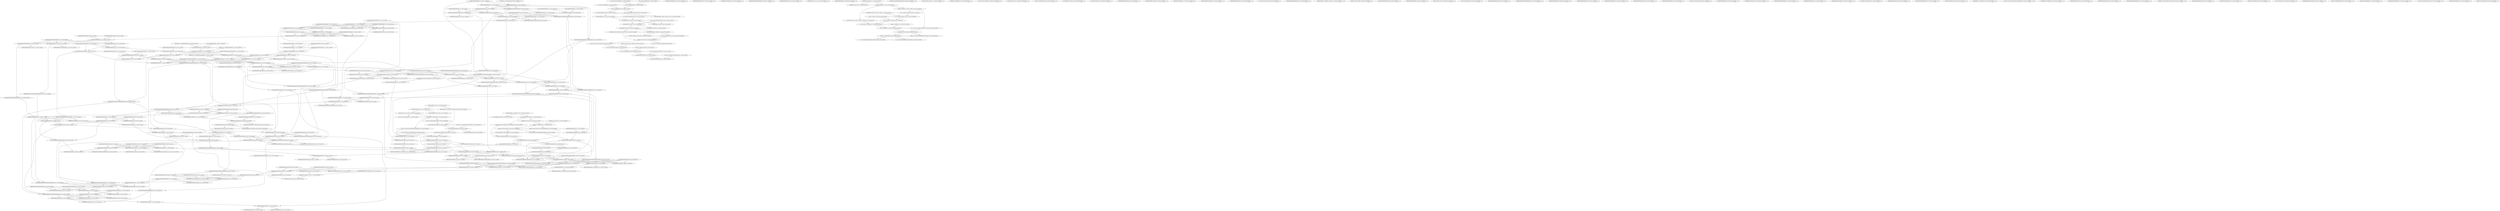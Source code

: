 digraph G {
    "00000011011110000000000000000_1-30_COV:26_LEN:29" -> "1110000000000000000000_12-33_COV:359_LEN:22";
    "00000000000000000000000000_1-27_COV:20_LEN:26" -> "00000000000000000000000000_8-34_COV:71_LEN:26";
    "1110000011111010010000_36-58_COV:18_LEN:22" -> "1110000011111010010000_36-58_COV:18_LEN:22";
    "00100000011100100110000111011011101010_16-54_COV:32_LEN:38" -> "000011101101110101011_36-56_COV:289_LEN:21";
    "00000000000000000011_47-66_COV:602_LEN:20" -> "0000000000000000011101000000010_48-78_COV:279_LEN:31";
    "00000000000000000011_47-66_COV:602_LEN:20" -> "00000000000000000110000101_48-73_COV:282_LEN:26";
    "000010000000000000000000_45-68_COV:21_LEN:24" -> "000000000000000000000_50-70_COV:1225_LEN:21";
    "000010000000000000000000_45-68_COV:21_LEN:24" -> "0000000000000000000000000000_50-78_COV:45_LEN:28";
    "00000000000000000000_38-57_COV:871_LEN:20" -> "00000000000000000000_39-58_COV:1115_LEN:20";
    "00000000000000000000_38-57_COV:871_LEN:20" -> "00000000000000000001000000_39-64_COV:131_LEN:26";
    "00000010000000010000000000000000000_1-35_COV:33_LEN:35" -> "00000000000000000000000000000000000000_17-55_COV:24_LEN:38";
    "00000010000000010000000000000000000_1-35_COV:33_LEN:35" -> "000000000000000000011_17-38_COV:18_LEN:21";
    "00000010000000010000000000000000000_1-35_COV:33_LEN:35" -> "00000000000000000000_17-36_COV:1860_LEN:20";
    "00000000010000000000_47-66_COV:18_LEN:20" -> "00000000010000000000_47-66_COV:18_LEN:20";
    "000011101101110101011_36-56_COV:289_LEN:21" -> "00111011011101010111000010_38-63_COV:278_LEN:26";
    "000011101101110101011_36-56_COV:289_LEN:21" -> "0011101101110101011000_38-60_COV:19_LEN:22";
    "00000000000000000000_15-35_COV:117_LEN:20" -> "00000000000000000000000000000000000000_17-55_COV:24_LEN:38";
    "00000000000000000000_15-35_COV:117_LEN:20" -> "000000000000000000011_17-38_COV:18_LEN:21";
    "00000000000000000000_15-35_COV:117_LEN:20" -> "00000000000000000000_17-36_COV:1860_LEN:20";
    "10000000000000000000_7-26_COV:1328_LEN:20" -> "00000000000000000001000000000_8-36_COV:22_LEN:29";
    "10000000000000000000_7-26_COV:1328_LEN:20" -> "00000000000000000000_8-27_COV:1679_LEN:20";
    "10000000000000000000_7-26_COV:1328_LEN:20" -> "0000000000000000000000000000_8-36_COV:46_LEN:28";
    "000000000000000000000_30-51_COV:104_LEN:21" -> "000000000000000000000_32-53_COV:94_LEN:21";
    "000000000000000000000_30-51_COV:104_LEN:21" -> "000000000000000000010_32-53_COV:31_LEN:21";
    "000000100000000000000000000_1-28_COV:41_LEN:27" -> "000000000000000000000000000_10-37_COV:34_LEN:27";
    "000000100000000000000000000_1-28_COV:41_LEN:27" -> "000000000000000000010_10-30_COV:22_LEN:21";
    "000000100000000000000000000_1-28_COV:41_LEN:27" -> "00000000000000000000_10-29_COV:1704_LEN:20";
    "00000000000000000001000_31-53_COV:184_LEN:23" -> "00000000000000010000000_35-57_COV:212_LEN:23";
    "000001000000000000000000_1-25_COV:23_LEN:24" -> "10000000000000000000_7-26_COV:1328_LEN:20";
    "000001000000000000000000_1-25_COV:23_LEN:24" -> "10000000000000000000000000000000000000_7-45_COV:33_LEN:38";
    "000000000000000000000_53-74_COV:20_LEN:21" -> "000000000000000000000_53-74_COV:20_LEN:21";
    "10000000000000000000_44-63_COV:544_LEN:20" -> "00000000000000000000_45-64_COV:1861_LEN:20";
    "10000000000000000000_44-63_COV:544_LEN:20" -> "000000000000000000000000000000_45-75_COV:21_LEN:30";
    "0000000000000000000000000000000000_17-51_COV:33_LEN:34" -> "00000000000000000000000000000000000000_33-71_COV:36_LEN:38";
    "0000000000000000000000000000000000_17-51_COV:33_LEN:34" -> "000000000000000000000_33-53_COV:815_LEN:21";
    "0000000000000000000000000000000000_17-51_COV:33_LEN:34" -> "000000000000000000010_33-53_COV:161_LEN:21";
    "0000000000000000000100_12-33_COV:152_LEN:22" -> "0000000000000000100000000000_15-43_COV:21_LEN:28";
    "0000000000000000000100_12-33_COV:152_LEN:22" -> "000000000000000010000000000000000000_15-50_COV:115_LEN:36";
    "00110000000000000000000_35-57_COV:318_LEN:23" -> "00000000000000000000_39-58_COV:1115_LEN:20";
    "00110000000000000000000_35-57_COV:318_LEN:23" -> "00000000000000000001000000_39-64_COV:131_LEN:26";
    "00000000000010000000000000000000_40-72_COV:23_LEN:32" -> "000000000000000000000_53-74_COV:161_LEN:21";
    "0010000000000000000000_35-56_COV:18_LEN:22" -> "00000000000000000000_38-57_COV:871_LEN:20";
    "0010000000000000000000_35-56_COV:18_LEN:22" -> "00000000000000000000000000000000000000_38-76_COV:24_LEN:38";
    "00000000001100010000_27-47_COV:18_LEN:20" -> "00000000001100010000_27-47_COV:18_LEN:20";
    "00000000000000000011000_19-41_COV:612_LEN:23" -> "00000000000000110000_23-42_COV:585_LEN:20";
    "00000000000000000011000_19-41_COV:612_LEN:23" -> "00000000000000110000000000000000000_23-58_COV:23_LEN:35";
    "0000000000000000000000000_8-33_COV:124_LEN:25" -> "00000000000000000000_14-34_COV:93_LEN:20";
    "0000000000000000000000000_8-33_COV:124_LEN:25" -> "000000000000000000000_14-36_COV:24_LEN:21";
    "00000000000010000000000000_45-70_COV:21_LEN:26" -> "00000000000010000000000000_45-70_COV:21_LEN:26";
    "0000000000000000000000_39-61_COV:75_LEN:22" -> "00000000000000000000_43-62_COV:955_LEN:20";
    "000000000000000000000000000000_45-75_COV:49_LEN:30" -> "00000000000000000000_57-76_COV:1140_LEN:20";
    "000000000000000000000000000000_45-75_COV:49_LEN:30" -> "0000000000000000000100_57-78_COV:22_LEN:22";
    "10110001000000111001_11-30_COV:307_LEN:20" -> "011000100000011100100_12-32_COV:330_LEN:21";
    "00000000000000000100_17-36_COV:19_LEN:20" -> "00000000000000000100_17-36_COV:19_LEN:20";
    "00001000000000000000_3-22_COV:1163_LEN:20" -> "00010000000000000000_4-23_COV:1168_LEN:20";
    "00001000000000000000_3-22_COV:1163_LEN:20" -> "00010000000000000000000000000_4-33_COV:59_LEN:29";
    "000000101000111110111_1-22_COV:18_LEN:21" -> "000000101000111110111_1-22_COV:18_LEN:21";
    "00000000000000000011_46-66_COV:18_LEN:20" -> "00000000000000000011_46-66_COV:18_LEN:20";
    "00000000000000000000000000000_17-46_COV:27_LEN:29" -> "000000000000000000000_28-49_COV:20_LEN:21";
    "00000000000000000000000000000_17-46_COV:27_LEN:29" -> "00000000000000000000_28-47_COV:1062_LEN:20";
    "00000000000000000001000_30-53_COV:34_LEN:23" -> "00000000000000010000000_35-57_COV:212_LEN:23";
    "00111010000001111001010_11-33_COV:230_LEN:23" -> "101000000111100101010_15-35_COV:214_LEN:21";
    "00111010000001111001010_11-33_COV:230_LEN:23" -> "10100000011110010100000111001000000000_15-53_COV:26_LEN:38";
    "110001111100000111111_28-49_COV:19_LEN:21" -> "000111110000011111101001_31-54_COV:202_LEN:24";
    "00000001100010000000000000000_30-59_COV:19_LEN:29" -> "00000001100010000000000000000_30-59_COV:19_LEN:29";
    "00000010000000000000000000_1-27_COV:61_LEN:26" -> "00000000000000000000000000_8-34_COV:71_LEN:26";
    "00000000000000000000_54-73_COV:1408_LEN:20" -> "00000000000000000000000_55-78_COV:34_LEN:23";
    "00000000000000000000_54-73_COV:1408_LEN:20" -> "00000000000000000000_55-74_COV:1390_LEN:20";
    "00000000000000000000000000000000000000_33-71_COV:36_LEN:38" -> "00000000000000000000_53-72_COV:1442_LEN:20";
    "00000000000000000000000000000000000000_33-71_COV:36_LEN:38" -> "0000000000000000000000000_53-78_COV:22_LEN:25";
    "00000000000000000000_37-56_COV:856_LEN:20" -> "00000000000000000000_38-57_COV:871_LEN:20";
    "00000000000000000000_37-56_COV:856_LEN:20" -> "00000000000000000000000000000000000000_38-76_COV:24_LEN:38";
    "00000000000000000000000000000000000000_36-74_COV:24_LEN:38" -> "00000000000000000001000_56-78_COV:254_LEN:23";
    "00000000000000000000000000000000000000_36-74_COV:24_LEN:38" -> "00000000000000000000_56-75_COV:1120_LEN:20";
    "00000000000000000000000000000000000000_36-74_COV:24_LEN:38" -> "0000000000000000000000_56-78_COV:45_LEN:22";
    "00000010000000000000000000000000000_1-36_COV:35_LEN:35" -> "00000000000000000000_18-37_COV:1176_LEN:20";
    "00000010000000000000000000000000000_1-36_COV:35_LEN:35" -> "00000000000000000000000000000000000000_18-56_COV:33_LEN:38";
    "00000010000000000000000000000000000_1-36_COV:35_LEN:35" -> "00000000000000000001_18-37_COV:691_LEN:20";
    "00000010000000000000000000000000000_1-36_COV:35_LEN:35" -> "000000000000000000010000_18-42_COV:21_LEN:24";
    "00001100100111000011_21-41_COV:18_LEN:20" -> "00001100100111000011_21-41_COV:18_LEN:20";
    "0000011110010101000011100_19-43_COV:196_LEN:25" -> "111001010100001110000000000000000000_25-61_COV:23_LEN:36";
    "0000011110010101000011100_19-43_COV:196_LEN:25" -> "11100101010000111001000000000_25-53_COV:183_LEN:29";
    "00000000000000000000_49-68_COV:1230_LEN:20" -> "000000000000000000000_50-70_COV:1225_LEN:21";
    "00000000000000000000_49-68_COV:1230_LEN:20" -> "0000000000000000000000000000_50-78_COV:45_LEN:28";
    "000000001101000000010_57-78_COV:18_LEN:21" -> "000000001101000000010_57-78_COV:18_LEN:21";
    "0010000000000000000000_42-64_COV:57_LEN:22" -> "000000000000000000000000000_45-72_COV:137_LEN:27";
    "0010000000000000000000_42-64_COV:57_LEN:22" -> "000000000000000000011101000000010_45-78_COV:30_LEN:33";
    "110011011000100000011_6-26_COV:317_LEN:21" -> "00110110001000000110010011100_8-37_COV:23_LEN:29";
    "110011011000100000011_6-26_COV:317_LEN:21" -> "0011011000100000011100_8-29_COV:312_LEN:22";
    "00000010000000000000000000000000_1-33_COV:25_LEN:32" -> "00000000000000000000_15-34_COV:1740_LEN:20";
    "00000010000000000000000000000000_1-33_COV:25_LEN:32" -> "000000000000000000000_15-36_COV:228_LEN:21";
    "000000000000000000000_30-51_COV:74_LEN:21" -> "0000000000000000000100000_32-57_COV:22_LEN:25";
    "000000000000000000000_30-51_COV:74_LEN:21" -> "0000000000000000000000000_32-57_COV:68_LEN:25";
    "000000000000000000000000000_45-72_COV:137_LEN:27" -> "000000000000000000000_53-74_COV:161_LEN:21";
    "0111000010100011000000_54-75_COV:348_LEN:22" -> "1000010100011000000000_57-78_COV:382_LEN:22";
    "1211001000000000000000_1-22_COV:148_LEN:22" -> "10010000000000000000_4-23_COV:189_LEN:20";
    "000000000000000000000000_8-32_COV:21_LEN:24" -> "00000000000000000000_14-33_COV:1563_LEN:20";
    "10011110001111100000111_23-46_COV:19_LEN:23" -> "10011110001111100000111_23-46_COV:19_LEN:23";
    "1011110010100001001000000100000_18-49_COV:20_LEN:31" -> "00010010000001000000000_31-53_COV:249_LEN:23";
    "00000000000000000000_12-31_COV:1603_LEN:20" -> "00000000000000000000_13-32_COV:1565_LEN:20";
    "00000000000000000000_12-31_COV:1603_LEN:20" -> "00000000000000000000000_13-36_COV:51_LEN:23";
    "01001100001110110111_29-49_COV:18_LEN:20" -> "01001100001110110111_29-49_COV:18_LEN:20";
    "00000000000000000000_14-33_COV:1563_LEN:20" -> "00000000000000000000_15-34_COV:1740_LEN:20";
    "00000000000000000000_14-33_COV:1563_LEN:20" -> "000000000000000000000_15-36_COV:228_LEN:21";
    "000000000001000000001000_39-62_COV:226_LEN:24" -> "000000100000000100010_44-64_COV:223_LEN:21";
    "000000000001000000001000_39-62_COV:226_LEN:24" -> "0000001000000001000011000000110010_44-78_COV:19_LEN:34";
    "00000000000000000000_44-64_COV:116_LEN:20" -> "000000000000000000000000000_45-72_COV:137_LEN:27";
    "00000000000000000000_44-64_COV:116_LEN:20" -> "000000000000000000011101000000010_45-78_COV:30_LEN:33";
    "000111110100100000100_41-62_COV:18_LEN:21" -> "000111110100100000100_41-62_COV:18_LEN:21";
    "001000010000000000000000000_5-31_COV:21_LEN:27" -> "00000000000000000000_13-32_COV:1565_LEN:20";
    "001000010000000000000000000_5-31_COV:21_LEN:27" -> "00000000000000000000000_13-36_COV:51_LEN:23";
    "000000000000000000000_32-53_COV:94_LEN:21" -> "00000000000000000000000000000_35-64_COV:33_LEN:29";
    "000000000000000000000_32-53_COV:94_LEN:21" -> "00000000000000000000_35-54_COV:877_LEN:20";
    "00000000000000110000101_50-73_COV:18_LEN:23" -> "00000000001100001011011_55-77_COV:258_LEN:23";
    "11000000111100101010_15-35_COV:19_LEN:20" -> "100000011110010101000_17-37_COV:242_LEN:21";
    "00000010000000000000000000_1-27_COV:24_LEN:26" -> "00000000000000000000_9-28_COV:1689_LEN:20";
    "00000010000000000000000000_1-27_COV:24_LEN:26" -> "00000000000000000000000000000000000000_9-47_COV:23_LEN:38";
    "000000100000000100010_44-64_COV:223_LEN:21" -> "00001000000001000100_46-65_COV:19_LEN:20";
    "000000100000000100010_44-64_COV:223_LEN:21" -> "000010000000010001011000000110010_46-78_COV:189_LEN:33";
    "100000011110010101000_17-37_COV:242_LEN:21" -> "0000011110010101000011100_19-43_COV:196_LEN:25";
    "100000011110010101000_17-37_COV:242_LEN:21" -> "00000111100101010001110010000000000000_19-57_COV:28_LEN:38";
    "0010000000000000000000_5-27_COV:102_LEN:22" -> "0000000000000000000000000_8-33_COV:124_LEN:25";
    "00000000000000000000000000000000000_23-58_COV:46_LEN:35" -> "0000000000000000000000_39-61_COV:75_LEN:22";
    "00000010000000000000000000000000000000_1-39_COV:24_LEN:38" -> "00000000000000000000_21-40_COV:1100_LEN:20";
    "00000000000000000000_17-37_COV:172_LEN:20" -> "0000000000000000000000000000000_18-49_COV:143_LEN:31";
    "00000000000000000000_17-37_COV:172_LEN:20" -> "0000000000000000000000000_18-44_COV:19_LEN:25";
    "111001010100001110000000000000000000_25-61_COV:23_LEN:36" -> "000000000000000000000_42-63_COV:77_LEN:21";
    "000001000000000000000_1-22_COV:32_LEN:21" -> "00010000000000000000_4-23_COV:1168_LEN:20";
    "000001000000000000000_1-22_COV:32_LEN:21" -> "00010000000000000000000000000_4-33_COV:59_LEN:29";
    "01100010000011100100_12-32_COV:18_LEN:20" -> "01100010000011100100_12-32_COV:18_LEN:20";
    "00000000000000000000_18-37_COV:1176_LEN:20" -> "000000000000000000000000000000_19-49_COV:86_LEN:30";
    "00000000000000000000_18-37_COV:1176_LEN:20" -> "000000000000000000000_19-39_COV:1083_LEN:21";
    "11100101010000111010_25-45_COV:18_LEN:20" -> "11100101010000111010_25-45_COV:18_LEN:20";
    "00000000000000000000_29-48_COV:1057_LEN:20" -> "0000000000000000000000000000000000_30-64_COV:31_LEN:34";
    "00000000000000000000_29-48_COV:1057_LEN:20" -> "00000000000000000000_30-49_COV:1033_LEN:20";
    "00000010011001010111_1-20_COV:216_LEN:20" -> "00000100110010101111_2-22_COV:18_LEN:20";
    "00000010011001010111_1-20_COV:216_LEN:20" -> "000001001100101011111_2-22_COV:192_LEN:21";
    "00000000000000000000_57-76_COV:1140_LEN:20" -> "00000000000000000000_58-77_COV:1146_LEN:20";
    "000000000000000000000_42-63_COV:77_LEN:21" -> "00000000000000000000_45-64_COV:1861_LEN:20";
    "000000000000000000000_42-63_COV:77_LEN:21" -> "000000000000000000000000000000_45-75_COV:21_LEN:30";
    "0000000000000000000110000_17-42_COV:82_LEN:25" -> "000000000000011000000000000000_23-53_COV:34_LEN:30";
    "0000000000000000000110000_17-42_COV:82_LEN:25" -> "000000000000011000010000000000_23-53_COV:43_LEN:30";
    "11100111110001111100_20-40_COV:18_LEN:20" -> "110011111000111110000_22-42_COV:196_LEN:21";
    "00000000000000000000_32-51_COV:977_LEN:20" -> "00000000000000000000000000000000000000_33-71_COV:36_LEN:38";
    "00000000000000000000_32-51_COV:977_LEN:20" -> "000000000000000000000_33-53_COV:815_LEN:21";
    "00000000000000000000_32-51_COV:977_LEN:20" -> "000000000000000000010_33-53_COV:161_LEN:21";
    "011110010110001000000111001_3-30_COV:20_LEN:27" -> "011000100000011100100_12-32_COV:330_LEN:21";
    "000000000000011000000000000000_24-53_COV:285_LEN:30" -> "00110000000000000000000_35-57_COV:318_LEN:23";
    "0000010000000000000000_1-23_COV:23_LEN:22" -> "00100000000000000000000000000000000000_5-43_COV:42_LEN:38";
    "0000010000000000000000_1-23_COV:23_LEN:22" -> "00100000000000000000_5-24_COV:1344_LEN:20";
    "010000000000000000000_8-28_COV:21_LEN:21" -> "000000000000000000000000000_10-37_COV:34_LEN:27";
    "010000000000000000000_8-28_COV:21_LEN:21" -> "000000000000000000010_10-30_COV:22_LEN:21";
    "010000000000000000000_8-28_COV:21_LEN:21" -> "00000000000000000000_10-29_COV:1704_LEN:20";
    "00000000000000000000_58-77_COV:1146_LEN:20" -> "00000000000000000001_59-78_COV:34_LEN:20";
    "00000000000000000000_58-77_COV:1146_LEN:20" -> "00000000000000000000_59-78_COV:1126_LEN:20";
    "00000000000000000000_44-64_COV:20_LEN:20" -> "00000000000000000000_44-64_COV:20_LEN:20";
    "00101010001001000000_24-43_COV:247_LEN:20" -> "01010100010010000000_25-45_COV:18_LEN:20";
    "00101010001001000000_24-43_COV:247_LEN:20" -> "0101010001001000000100000_25-49_COV:227_LEN:25";
    "000000000000001101000_52-72_COV:18_LEN:21" -> "000000000000001101000_52-72_COV:18_LEN:21";
    "00001000100100000011_55-74_COV:18_LEN:20" -> "00001000100100000011_55-74_COV:18_LEN:20";
    "00111011011110010101000_11-33_COV:201_LEN:23" -> "10110111100101010000010000001000000000_15-53_COV:26_LEN:38";
    "00111011011110010101000_11-33_COV:201_LEN:23" -> "10110111100101010001001000_15-40_COV:189_LEN:26";
    "10000000000000000000_41-60_COV:20_LEN:20" -> "0000000000000000000000_42-64_COV:31_LEN:22";
    "10000000000000000000_41-60_COV:20_LEN:20" -> "00000000000000000000_42-61_COV:888_LEN:20";
    "10000000000000000000_41-60_COV:20_LEN:20" -> "000000000000000000010001_42-65_COV:172_LEN:24";
    "00000000000000000001_46-65_COV:636_LEN:20" -> "00000000000000000011_47-66_COV:602_LEN:20";
    "00000000000000000001_46-65_COV:636_LEN:20" -> "0000000000000000001101000000010_47-78_COV:22_LEN:31";
    "000000000000000000000000000000_19-49_COV:86_LEN:30" -> "000000000000000000000_30-51_COV:74_LEN:21";
    "000000000000000000000000000000_19-49_COV:86_LEN:30" -> "000000000000000000010000000_30-57_COV:23_LEN:27";
    "000000000000011000000000000000_23-53_COV:34_LEN:30" -> "00110000000000000000000_35-57_COV:318_LEN:23";
    "00001111110100100000100_40-62_COV:228_LEN:23" -> "1111110100100000100000000101000001_44-78_COV:22_LEN:34";
    "00001111110100100000100_40-62_COV:228_LEN:23" -> "11111101001000001000000000101000001_44-78_COV:232_LEN:35";
    "00000000000000000000_48-67_COV:1229_LEN:20" -> "00000000000000000000_49-68_COV:1230_LEN:20";
    "00000000000000000000_48-67_COV:1229_LEN:20" -> "000000000000000000000_49-70_COV:18_LEN:21";
    "0000000000000010000000_53-74_COV:19_LEN:22" -> "0000000000000010000000_53-74_COV:19_LEN:22";
    "00000000000000000000000000000000000000_16-54_COV:22_LEN:38" -> "00000000000000000000000000000000000000_36-74_COV:24_LEN:38";
    "00000000000000000000000000000000000000_16-54_COV:22_LEN:38" -> "00000000000000000000_36-55_COV:882_LEN:20";
    "0000000000000000001000_15-36_COV:18_LEN:22" -> "0000000000000000001000_15-36_COV:18_LEN:22";
    "01101110101011000010_43-63_COV:18_LEN:20" -> "01101110101011000010_43-63_COV:18_LEN:20";
    "10010000000000000000_4-23_COV:189_LEN:20" -> "00100000000000000000000000000000000000_5-43_COV:42_LEN:38";
    "10010000000000000000_4-23_COV:189_LEN:20" -> "00100000000000000000_5-24_COV:1344_LEN:20";
    "000000000000000000000_50-70_COV:1225_LEN:21" -> "000000000000000000010000000_52-78_COV:21_LEN:27";
    "000000000000000000000_50-70_COV:1225_LEN:21" -> "00000000000000000000_52-71_COV:1226_LEN:20";
    "00000000000010000000000000000000_40-71_COV:199_LEN:32" -> "00000000000000000000_53-72_COV:1442_LEN:20";
    "00000000000010000000000000000000_40-71_COV:199_LEN:32" -> "0000000000000000000000000_53-78_COV:22_LEN:25";
    "00000010100011101101_1-20_COV:240_LEN:20" -> "000001010001110110111_2-22_COV:224_LEN:21";
    "00000010100011101101_1-20_COV:240_LEN:20" -> "00000101000111011011100101010001001000_2-40_COV:26_LEN:38";
    "000000000000000000000000_13-37_COV:20_LEN:24" -> "000000000000000000000000_13-37_COV:20_LEN:24";
    "00010011001010111110011111000111110000_4-42_COV:20_LEN:38" -> "00111110001111100000111111_24-49_COV:193_LEN:26";
    "101000000111100101010_15-35_COV:214_LEN:21" -> "100000011110010101000_17-37_COV:242_LEN:21";
    "00111110001111100000111111_24-49_COV:193_LEN:26" -> "000111110000011111101001_31-54_COV:202_LEN:24";
    "00000010000011110000001111001010_1-33_COV:24_LEN:32" -> "00000010000011110000001111001010_1-33_COV:24_LEN:32";
    "0000000000000000000000000000000000_30-64_COV:31_LEN:34" -> "00000000000000000000000_45-68_COV:27_LEN:23";
    "0000000000000000000000000000000000_30-64_COV:31_LEN:34" -> "000000000000000000011_45-66_COV:18_LEN:21";
    "00000011001001110000_19-39_COV:18_LEN:20" -> "00000011001001110000_19-39_COV:18_LEN:20";
    "00000000000000000000000000000000000000_18-56_COV:33_LEN:38" -> "00000000000000000000_38-57_COV:871_LEN:20";
    "00000000000000000000000000000000000000_18-56_COV:33_LEN:38" -> "00000000000000000000000000000000000000_38-76_COV:24_LEN:38";
    "000100000000000000000_16-36_COV:18_LEN:21" -> "000100000000000000000_16-36_COV:18_LEN:21";
    "011000100000011100100_12-32_COV:330_LEN:21" -> "10001000000111001001_14-33_COV:344_LEN:20";
    "011000100000011100100_12-32_COV:330_LEN:21" -> "10001000000111001001_14-34_COV:19_LEN:20";
    "11110000000000000000_11-30_COV:323_LEN:20" -> "1110000000000000000000_12-33_COV:359_LEN:22";
    "00000000000000000000_8-28_COV:18_LEN:20" -> "00000000000000000000_8-28_COV:18_LEN:20";
    "00000000000010000001100001011011_46-77_COV:108_LEN:32" -> "00000011000010110110_59-78_COV:352_LEN:20";
    "111001001110000111011011101010_25-54_COV:269_LEN:30" -> "000011101101110101011_36-56_COV:289_LEN:21";
    "00001110000111011011_28-48_COV:18_LEN:20" -> "00001110000111011011_28-48_COV:18_LEN:20";
    "01000000000000000000_43-62_COV:550_LEN:20" -> "10000000000000000000_44-63_COV:544_LEN:20";
    "01000000000000000000_43-62_COV:550_LEN:20" -> "10000000000000000000_44-64_COV:24_LEN:20";
    "00100000000000000000000000000000000000_5-43_COV:42_LEN:38" -> "00000000000000000000_25-44_COV:1084_LEN:20";
    "00100000000000000000000000000000000000_5-43_COV:42_LEN:38" -> "00000000000000000000000000000000_25-57_COV:45_LEN:32";
    "00000000000000000000_36-55_COV:882_LEN:20" -> "00000000000000000000_37-56_COV:856_LEN:20";
    "00000000000000000000_36-55_COV:882_LEN:20" -> "000000000000000000000000000_37-64_COV:38_LEN:27";
    "00001110010000000000000_35-57_COV:224_LEN:23" -> "11100100000000000000_39-58_COV:247_LEN:20";
    "00000000000000000000_15-34_COV:1740_LEN:20" -> "000000000000000000010_16-36_COV:21_LEN:21";
    "00000000000000000000_15-34_COV:1740_LEN:20" -> "00000000000000000000000000000000000000_16-54_COV:22_LEN:38";
    "00000000000000000000_15-34_COV:1740_LEN:20" -> "00000000000000000000_16-35_COV:1769_LEN:20";
    "00000000000000000000000000_8-34_COV:71_LEN:26" -> "000000000000000000010_16-36_COV:21_LEN:21";
    "00000000000000000000000000_8-34_COV:71_LEN:26" -> "00000000000000000000000000000000000000_16-54_COV:22_LEN:38";
    "00000000000000000000000000_8-34_COV:71_LEN:26" -> "00000000000000000000_16-35_COV:1769_LEN:20";
    "00001000000000000000000000000000000000_3-41_COV:32_LEN:38" -> "00000000000000000000000000000000000_23-58_COV:46_LEN:35";
    "00001000000000000000000000000000000000_3-41_COV:32_LEN:38" -> "00000000000000000000_23-42_COV:1095_LEN:20";
    "110010000000000000000_40-60_COV:238_LEN:21" -> "00100000000000000000_42-61_COV:528_LEN:20";
    "00000000000000000000_9-28_COV:1689_LEN:20" -> "000000000000000000000000000_10-37_COV:34_LEN:27";
    "00000000000000000000_9-28_COV:1689_LEN:20" -> "000000000000000000010_10-30_COV:22_LEN:21";
    "00000000000000000000_9-28_COV:1689_LEN:20" -> "00000000000000000000_10-29_COV:1704_LEN:20";
    "10000000000000000000_37-57_COV:18_LEN:20" -> "00000000000000000000000_38-61_COV:56_LEN:23";
    "000000000000011000010000000000_24-53_COV:297_LEN:30" -> "00110000100000000000000_35-57_COV:331_LEN:23";
    "0000000000000000000000000000_44-72_COV:25_LEN:28" -> "000000000000000000000000_54-78_COV:70_LEN:24";
    "0000000000000000000000000000_44-72_COV:25_LEN:28" -> "00000000000000000000_54-73_COV:1408_LEN:20";
    "01101111001010000100_16-36_COV:18_LEN:20" -> "01101111001010000100_16-36_COV:18_LEN:20";
    "00000000000000000000_39-58_COV:1115_LEN:20" -> "000000000000000000000_40-60_COV:1046_LEN:21";
    "00000000000000000000_39-58_COV:1115_LEN:20" -> "00000000000000000000000_40-63_COV:82_LEN:23";
    "00000000000000000000000000000000000000_17-55_COV:24_LEN:38" -> "00000000000000000000_37-56_COV:856_LEN:20";
    "00000000000000000000000000000000000000_17-55_COV:24_LEN:38" -> "000000000000000000000000000_37-64_COV:38_LEN:27";
    "00000000000000000000_13-32_COV:1565_LEN:20" -> "00000000000000000000_14-33_COV:1563_LEN:20";
    "00000000000000000001000000_39-64_COV:131_LEN:26" -> "00000000000010000001100001011011_46-77_COV:108_LEN:32";
    "00000000000000000001000000_39-64_COV:131_LEN:26" -> "00000000000010000000000000000_46-74_COV:20_LEN:29";
    "00000000000000000000_52-71_COV:1226_LEN:20" -> "00000000000000000000_53-72_COV:1442_LEN:20";
    "00000000000000000000_52-71_COV:1226_LEN:20" -> "0000000000000000000000000_53-78_COV:22_LEN:25";
    "00000000000000000000000000000_35-64_COV:33_LEN:29" -> "000000000000000000011_45-66_COV:24_LEN:21";
    "00000000000000000000000000000_35-64_COV:33_LEN:29" -> "0000000000000000000000000000_45-73_COV:33_LEN:28";
    "00000000000000000000000_38-61_COV:56_LEN:23" -> "000000000000000000000_42-63_COV:77_LEN:21";
    "00000000000000000000_27-46_COV:1052_LEN:20" -> "000000000000000000000_28-49_COV:20_LEN:21";
    "00000000000000000000_27-46_COV:1052_LEN:20" -> "00000000000000000000_28-47_COV:1062_LEN:20";
    "00000100000000000000000000000000000000_2-40_COV:32_LEN:38" -> "00000000000000000000_22-41_COV:1107_LEN:20";
    "00000100000000000000000000000000000000_2-40_COV:32_LEN:38" -> "000000000000000000000000000_22-49_COV:19_LEN:27";
    "00010000000000000000000_40-63_COV:33_LEN:23" -> "00000000000000000000_44-64_COV:116_LEN:20";
    "10100000011110010100000111001000000000_15-53_COV:26_LEN:38" -> "00001110010000000000000_35-57_COV:224_LEN:23";
    "10010000000000000000_4-24_COV:19_LEN:20" -> "0010000000000000000000_5-27_COV:102_LEN:22";
    "00000000000100000000_45-64_COV:25_LEN:20" -> "00000000000100000000_45-64_COV:25_LEN:20";
    "00000000000000100000000000000_45-73_COV:19_LEN:29" -> "00000000000000100000000000000_45-73_COV:19_LEN:29";
    "000000000000000000000_8-29_COV:21_LEN:21" -> "00000000000000000000_11-30_COV:1728_LEN:20";
    "000000000000000000000_39-60_COV:18_LEN:21" -> "000000000000000000000_39-60_COV:18_LEN:21";
    "00000010000000000000_1-20_COV:1170_LEN:20" -> "00000100000000000000000000000000000000_2-40_COV:32_LEN:38";
    "00000010000000000000_1-20_COV:1170_LEN:20" -> "00000100000000000000_2-21_COV:1185_LEN:20";
    "00000000000000000000_22-41_COV:1107_LEN:20" -> "00000000000000000000000000000000000_23-58_COV:46_LEN:35";
    "00000000000000000000_22-41_COV:1107_LEN:20" -> "00000000000000000000_23-42_COV:1095_LEN:20";
    "00010010000001000000000_31-53_COV:249_LEN:23" -> "001000000100000000000000_35-58_COV:279_LEN:24";
    "10111010101110000101000_45-67_COV:293_LEN:23" -> "101010111000010100011000_49-72_COV:309_LEN:24";
    "00000000000000000000_44-64_COV:72_LEN:20" -> "000000000000000000000000000000000_45-78_COV:72_LEN:33";
    "00000000000000000000_44-64_COV:72_LEN:20" -> "000000000000000000011_45-66_COV:23_LEN:21";
    "000000000000000000000_33-53_COV:815_LEN:21" -> "00000000000000000000000000000_35-64_COV:33_LEN:29";
    "000000000000000000000_33-53_COV:815_LEN:21" -> "00000000000000000000_35-54_COV:877_LEN:20";
    "0101010001001000000100000_25-49_COV:227_LEN:25" -> "00010010000001000000000_31-53_COV:249_LEN:23";
    "10110111100101010000010000001000000000_15-53_COV:26_LEN:38" -> "001000000100000000000000_35-58_COV:279_LEN:24";
    "00000000000000000000_58-78_COV:21_LEN:20" -> "00000000000000000000_58-78_COV:21_LEN:20";
    "0000000000100000000000_15-36_COV:20_LEN:22" -> "0000000000100000000000_15-36_COV:20_LEN:22";
    "110010000000000000000_40-61_COV:24_LEN:21" -> "0010000000000000000000_42-64_COV:57_LEN:22";
    "00000010000000000000000000000_1-30_COV:56_LEN:29" -> "0000000000000000000100_12-33_COV:152_LEN:22";
    "00000010000000000000000000000_1-30_COV:56_LEN:29" -> "00000000000000000000_12-31_COV:1603_LEN:20";
    "00000010000000000000000000000_1-30_COV:56_LEN:29" -> "000000000000000000000000_12-36_COV:51_LEN:24";
    "0000000000000000100000_42-64_COV:18_LEN:22" -> "0000000000000000100000_42-64_COV:18_LEN:22";
    "1000011101011101010111000010_35-63_COV:22_LEN:28" -> "10111010101110000101000_45-67_COV:293_LEN:23";
    "00000001000000000000_32-51_COV:22_LEN:20" -> "00000001000000000000_32-51_COV:22_LEN:20";
    "1110100111000010100011000_47-72_COV:21_LEN:25" -> "0111000010100011000000_54-75_COV:348_LEN:22";
    "01010101011100001010_46-65_COV:18_LEN:20" -> "01010101011100001010_46-65_COV:18_LEN:20";
    "00000000000000000000_44-63_COV:1249_LEN:20" -> "00000000000000000000_45-64_COV:1861_LEN:20";
    "00000000000000000000_44-63_COV:1249_LEN:20" -> "000000000000000000000000000000_45-75_COV:21_LEN:30";
    "00000000000000000000_8-27_COV:1679_LEN:20" -> "00000000000000000000_9-28_COV:1689_LEN:20";
    "00000000000000000000_8-27_COV:1679_LEN:20" -> "00000000000000000000000000000000000000_9-47_COV:23_LEN:38";
    "00100000000000000000_35-55_COV:19_LEN:20" -> "00100000000000000000_35-55_COV:19_LEN:20";
    "0011011000100000011100_8-29_COV:312_LEN:22" -> "10110001000000111001_11-30_COV:307_LEN:20";
    "0011011000100000011100_8-29_COV:312_LEN:22" -> "10110001000000111000011100001110110_11-46_COV:20_LEN:35";
    "00000100000000000000_1-21_COV:19_LEN:20" -> "00001000000000000000_3-22_COV:1163_LEN:20";
    "00000100000000000000_1-21_COV:19_LEN:20" -> "00001000000000000000000000000000000000_3-41_COV:32_LEN:38";
    "00000100000000000000_1-21_COV:19_LEN:20" -> "0000100000000000000100000000000000_3-36_COV:27_LEN:34";
    "0000000000000000000100000_32-57_COV:22_LEN:25" -> "00000000000001000000_39-58_COV:195_LEN:20";
    "0000000000000000000000_42-64_COV:31_LEN:22" -> "000000000000000000011_45-66_COV:24_LEN:21";
    "0000000000000000000000_42-64_COV:31_LEN:22" -> "000000000000000000000000000000000_45-78_COV:22_LEN:33";
    "1011100110110001000000_2-24_COV:19_LEN:22" -> "110011011000100000011_6-26_COV:317_LEN:21";
    "00000000001100001010110_55-78_COV:18_LEN:23" -> "00000000001100001010110_55-78_COV:18_LEN:23";
    "00000000000000000000_14-34_COV:93_LEN:20" -> "00000000000000000000_15-35_COV:117_LEN:20";
    "00100000000000000000_5-24_COV:1344_LEN:20" -> "010000000000000000000000000000_6-36_COV:20_LEN:30";
    "00100000000000000000_5-24_COV:1344_LEN:20" -> "01000000000000000000_6-25_COV:1334_LEN:20";
    "00010000000000000000_4-23_COV:1168_LEN:20" -> "00100000000000000000000000000000000000_5-43_COV:42_LEN:38";
    "00010000000000000000_4-23_COV:1168_LEN:20" -> "00100000000000000000_5-24_COV:1344_LEN:20";
    "001000000100000000000000_35-58_COV:279_LEN:24" -> "000010000000000000000_40-60_COV:274_LEN:21";
    "001000000100000000000000_35-58_COV:279_LEN:24" -> "000010000000000000000_40-61_COV:27_LEN:21";
    "10111111001111100011110000011111101001_16-54_COV:33_LEN:38" -> "11100000111111010010000_36-58_COV:253_LEN:23";
    "00000000000000110000_23-42_COV:585_LEN:20" -> "000000000000011000000000000000_24-53_COV:285_LEN:30";
    "00000000000000110000_23-42_COV:585_LEN:20" -> "000000000000011000010000000000_24-53_COV:297_LEN:30";
    "0000000000000000000000000000000_18-49_COV:143_LEN:31" -> "000000000000000000000_30-51_COV:104_LEN:21";
    "0000000000000000000000000000000_18-49_COV:143_LEN:31" -> "00000000000000000001000_30-53_COV:34_LEN:23";
    "00000000000000000000_28-47_COV:1062_LEN:20" -> "00000000000000000000_29-48_COV:1057_LEN:20";
    "00000000000000000000_28-47_COV:1062_LEN:20" -> "0000000000000000000000000000000_29-60_COV:21_LEN:31";
    "00000000000000000000_11-30_COV:1728_LEN:20" -> "0000000000000000000100_12-33_COV:152_LEN:22";
    "00000000000000000000_11-30_COV:1728_LEN:20" -> "00000000000000000000_12-31_COV:1603_LEN:20";
    "00000000000000000000_11-30_COV:1728_LEN:20" -> "000000000000000000000000_12-36_COV:51_LEN:24";
    "00000000000000000001_18-37_COV:691_LEN:20" -> "00000000000000000011000_19-41_COV:612_LEN:23";
    "00000000000000000001_18-37_COV:691_LEN:20" -> "000000000000000000100000_19-42_COV:31_LEN:24";
    "00000000000000000001_18-37_COV:691_LEN:20" -> "00000000000000000010000_19-42_COV:35_LEN:23";
    "00000010000011101000000111100_1-29_COV:256_LEN:29" -> "00111010000001111001010_11-33_COV:230_LEN:23";
    "00000010000011101000000111100_1-29_COV:256_LEN:29" -> "0011101000000111100010_11-33_COV:19_LEN:22";
    "000000110111110000000000000000000_1-34_COV:21_LEN:33" -> "00000000000000000000_15-35_COV:117_LEN:20";
    "00000000000000000000000000_1-26_COV:358_LEN:26" -> "00000000000000000001000000000_8-36_COV:22_LEN:29";
    "00000000000000000000000000_1-26_COV:358_LEN:26" -> "00000000000000000000_8-27_COV:1679_LEN:20";
    "00000000000000000000000000_1-26_COV:358_LEN:26" -> "0000000000000000000000000000_8-36_COV:46_LEN:28";
    "00010000001110010011_15-34_COV:334_LEN:20" -> "00100000011100100110000111011011101010_16-54_COV:32_LEN:38";
    "00010000001110010011_15-34_COV:334_LEN:20" -> "0010000001110010011100001110_16-43_COV:291_LEN:28";
    "00000000000000000000_16-35_COV:1769_LEN:20" -> "00000000000000000000000000000000000000_17-55_COV:24_LEN:38";
    "00000000000000000000_16-35_COV:1769_LEN:20" -> "000000000000000000011_17-38_COV:18_LEN:21";
    "00000000000000000000_16-35_COV:1769_LEN:20" -> "00000000000000000000_17-36_COV:1860_LEN:20";
    "01001000000000000000_3-22_COV:26_LEN:20" -> "10010000000000000000_4-23_COV:189_LEN:20";
    "00010100011101101111001010_4-29_COV:200_LEN:26" -> "00111011011110010101000_11-33_COV:201_LEN:23";
    "00010100011101101111001010_4-29_COV:200_LEN:26" -> "00111011011110010100001_11-34_COV:19_LEN:23";
    "00000000000000000000_46-65_COV:1260_LEN:20" -> "000000000000000000010000_47-70_COV:22_LEN:24";
    "00000000000000000000_46-65_COV:1260_LEN:20" -> "00000000000000000000_47-66_COV:1234_LEN:20";
    "00000000000000000000_46-65_COV:1260_LEN:20" -> "0000000000000000000000000000000_47-78_COV:38_LEN:31";
    "000000010000000000000000_10-33_COV:18_LEN:24" -> "000000010000000000000000_10-33_COV:18_LEN:24";
    "00001000000000000000_39-58_COV:362_LEN:20" -> "00010000000000000000000_40-63_COV:33_LEN:23";
    "00001000000000000000_39-58_COV:362_LEN:20" -> "00010000000000000000000_40-62_COV:337_LEN:23";
    "0000000000000000000000000_17-42_COV:42_LEN:25" -> "00000000000000000000_24-43_COV:1102_LEN:20";
    "0000000000000000000000000_17-42_COV:42_LEN:25" -> "00000000000000000000000000000000000000_24-62_COV:26_LEN:38";
    "00000100000000000000000_1-24_COV:18_LEN:23" -> "010000000000000000000000000000_6-36_COV:20_LEN:30";
    "00000100000000000000000_1-24_COV:18_LEN:23" -> "01000000000000000000_6-25_COV:1334_LEN:20";
    "00000100000000000000_38-57_COV:24_LEN:20" -> "00001000000000000000_39-58_COV:362_LEN:20";
    "00010000000000000000000_40-62_COV:337_LEN:23" -> "00000000000000000000_44-64_COV:72_LEN:20";
    "00010000000000000000000_40-62_COV:337_LEN:23" -> "00000000000000000000_44-63_COV:1249_LEN:20";
    "00000010000000000000000_1-24_COV:83_LEN:23" -> "0010000000000000000000_5-27_COV:102_LEN:22";
    "00000000010000000000000000000_44-72_COV:25_LEN:29" -> "000000000000000000000000_54-78_COV:70_LEN:24";
    "00000000010000000000000000000_44-72_COV:25_LEN:29" -> "00000000000000000000_54-73_COV:1408_LEN:20";
    "11011110011011000100000_1-23_COV:283_LEN:23" -> "11100110110001000000_5-24_COV:320_LEN:20";
    "000000000000000000000_39-60_COV:22_LEN:21" -> "0000000000000000000000_42-64_COV:31_LEN:22";
    "000000000000000000000_39-60_COV:22_LEN:21" -> "00000000000000000000_42-61_COV:888_LEN:20";
    "000000000000000000000_39-60_COV:22_LEN:21" -> "000000000000000000010001_42-65_COV:172_LEN:24";
    "000000000000011000010000000000_23-53_COV:43_LEN:30" -> "00110000100000000000000_35-57_COV:331_LEN:23";
    "000010000000000000000_40-60_COV:274_LEN:21" -> "00100000000000000000_42-61_COV:528_LEN:20";
    "11100100000000000000_39-58_COV:247_LEN:20" -> "110010000000000000000_40-60_COV:238_LEN:21";
    "11100100000000000000_39-58_COV:247_LEN:20" -> "110010000000000000000_40-61_COV:24_LEN:21";
    "00000000000000000000_23-42_COV:1095_LEN:20" -> "00000000000000000000_24-43_COV:1102_LEN:20";
    "00000000000000000000_23-42_COV:1095_LEN:20" -> "00000000000000000000000000000000000000_24-62_COV:26_LEN:38";
    "00000100000000000000_2-21_COV:1185_LEN:20" -> "00001000000000000000_3-22_COV:1163_LEN:20";
    "00000100000000000000_2-21_COV:1185_LEN:20" -> "00001000000000000000000000000000000000_3-41_COV:32_LEN:38";
    "00000100000000000000_2-21_COV:1185_LEN:20" -> "0000100000000000000100000000000000_3-36_COV:27_LEN:34";
    "00000000000000000000_15-35_COV:18_LEN:20" -> "00000000000000000000_15-35_COV:18_LEN:20";
    "11100000111111010010000_36-58_COV:253_LEN:23" -> "00001111110100100000100_40-62_COV:228_LEN:23";
    "11100000111111010010000_36-58_COV:253_LEN:23" -> "00001111110100100001000000000101000001_40-78_COV:24_LEN:38";
    "00000000000000000000000_45-68_COV:27_LEN:23" -> "000000000000000000000_50-70_COV:1225_LEN:21";
    "00000000000000000000000_45-68_COV:27_LEN:23" -> "0000000000000000000000000000_50-78_COV:45_LEN:28";
    "0000000000000000000110000_17-42_COV:24_LEN:25" -> "000000000000011000000000000000_24-53_COV:285_LEN:30";
    "0000000000000000000110000_17-42_COV:24_LEN:25" -> "000000000000011000010000000000_24-53_COV:297_LEN:30";
    "010000000000000000000_30-51_COV:18_LEN:21" -> "000000000000000000000_32-53_COV:94_LEN:21";
    "010000000000000000000_30-51_COV:18_LEN:21" -> "000000000000000000010_32-53_COV:31_LEN:21";
    "00000000000000110000000000000000000_23-58_COV:23_LEN:35" -> "0000000000000000000000_39-61_COV:75_LEN:22";
    "1101111001101000100000011100100_1-32_COV:31_LEN:31" -> "10001000000111001001_14-33_COV:344_LEN:20";
    "1101111001101000100000011100100_1-32_COV:31_LEN:31" -> "10001000000111001001_14-34_COV:19_LEN:20";
    "00000111100101010001110010000000000000_19-57_COV:28_LEN:38" -> "11100100000000000000_39-58_COV:247_LEN:20";
    "0000000000000010000000_15-36_COV:21_LEN:22" -> "0000000000000010000000_15-36_COV:21_LEN:22";
    "00000000000000000100000_35-57_COV:181_LEN:23" -> "00000000000001000000_39-58_COV:195_LEN:20";
    "000000010000000000000000000_44-70_COV:21_LEN:27" -> "000000000000000000010000000_52-78_COV:21_LEN:27";
    "000000010000000000000000000_44-70_COV:21_LEN:27" -> "00000000000000000000_52-71_COV:1226_LEN:20";
    "01110000110001100000_54-74_COV:18_LEN:20" -> "01110000110001100000_54-74_COV:18_LEN:20";
    "00000000000000000000_55-74_COV:1390_LEN:20" -> "00000000000000000001000_56-78_COV:254_LEN:23";
    "00000000000000000000_55-74_COV:1390_LEN:20" -> "00000000000000000000_56-75_COV:1120_LEN:20";
    "00000000000000000000_55-74_COV:1390_LEN:20" -> "0000000000000000000000_56-78_COV:45_LEN:22";
    "000000000000000000000_45-66_COV:19_LEN:21" -> "00000000000000000000_48-67_COV:1229_LEN:20";
    "000000000000000000000_45-66_COV:19_LEN:21" -> "00000000000000000000000000_48-74_COV:23_LEN:26";
    "00000000000000000000000000000000000000_9-47_COV:23_LEN:38" -> "00000000000000000000_29-48_COV:1057_LEN:20";
    "00000000000000000000000000000000000000_9-47_COV:23_LEN:38" -> "0000000000000000000000000000000_29-60_COV:21_LEN:31";
    "000001010001110110111_2-22_COV:224_LEN:21" -> "00010100011101101110010_4-27_COV:19_LEN:23";
    "000001010001110110111_2-22_COV:224_LEN:21" -> "00010100011101101111001010_4-29_COV:200_LEN:26";
    "00000000000000000100_48-68_COV:18_LEN:20" -> "00000000000000000100_48-68_COV:18_LEN:20";
    "00001000000000000000000_53-75_COV:21_LEN:23" -> "00001000000000000000000_53-75_COV:21_LEN:23";
    "00000000000000000000_47-66_COV:1234_LEN:20" -> "00000000000000000000_48-67_COV:1229_LEN:20";
    "00000000000000000000_47-66_COV:1234_LEN:20" -> "00000000000000000000000000_48-74_COV:23_LEN:26";
    "010001001000000110010_58-78_COV:18_LEN:21" -> "010001001000000110010_58-78_COV:18_LEN:21";
    "00000000000000000000_35-54_COV:877_LEN:20" -> "00000000000000000000000000000000000000_36-74_COV:24_LEN:38";
    "00000000000000000000_35-54_COV:877_LEN:20" -> "00000000000000000000_36-55_COV:882_LEN:20";
    "101010111000010100011000_49-72_COV:309_LEN:24" -> "0111000010100011000000_54-75_COV:348_LEN:22";
    "00000000001110100000010_55-78_COV:19_LEN:23" -> "00000000001110100000010_55-78_COV:19_LEN:23";
    "1101101110101011100010100011000000000_41-78_COV:21_LEN:37" -> "1101101110101011100010100011000000000_41-78_COV:21_LEN:37";
    "000000000000000000010000000_30-57_COV:23_LEN:27" -> "000000000001000000001000_39-62_COV:226_LEN:24";
    "00000000000000000000000_26-49_COV:18_LEN:23" -> "00000000000000000001000_31-53_COV:184_LEN:23";
    "00000000000000000000000_26-49_COV:18_LEN:23" -> "00000000000000000000_31-50_COV:866_LEN:20";
    "000000000000000000000_40-60_COV:1046_LEN:21" -> "0000000000000000000000_42-64_COV:31_LEN:22";
    "000000000000000000000_40-60_COV:1046_LEN:21" -> "00000000000000000000_42-61_COV:888_LEN:20";
    "000000000000000000000_40-60_COV:1046_LEN:21" -> "000000000000000000010001_42-65_COV:172_LEN:24";
    "00000000000000000000_31-50_COV:866_LEN:20" -> "00000000000000000000_32-51_COV:977_LEN:20";
    "000000000000000000000000000000000_17-50_COV:37_LEN:33" -> "00000000000000000000_32-51_COV:977_LEN:20";
    "00000000011101000000010_55-78_COV:18_LEN:23" -> "00000000011101000000010_55-78_COV:18_LEN:23";
    "000000000000011000100_24-45_COV:19_LEN:21" -> "000000000000011000100_24-45_COV:19_LEN:21";
    "000000000000000001000_50-70_COV:18_LEN:21" -> "000000000000000001000_50-70_COV:18_LEN:21";
    "0000001000000000000000000_50-74_COV:19_LEN:25" -> "0000001000000000000000000_50-74_COV:19_LEN:25";
    "10001000000111001001_14-33_COV:344_LEN:20" -> "00010000001110010011_15-34_COV:334_LEN:20";
    "10001000000111001001_14-33_COV:344_LEN:20" -> "00010000001110010010_15-34_COV:20_LEN:20";
    "00000000000000000000_45-64_COV:1861_LEN:20" -> "00000000000000000001_46-66_COV:19_LEN:20";
    "00000000000000000000_45-64_COV:1861_LEN:20" -> "00000000000000000001_46-65_COV:636_LEN:20";
    "00000000000000000000_45-64_COV:1861_LEN:20" -> "00000000000000000000_46-65_COV:1260_LEN:20";
    "00000000000000000000_45-64_COV:1861_LEN:20" -> "00000000000000000000000000000000_46-78_COV:25_LEN:32";
    "00000011011111000000000000000_1-29_COV:281_LEN:29" -> "11110000000000000000_11-30_COV:323_LEN:20";
    "000000000000000000000_15-36_COV:228_LEN:21" -> "00000000000000000000_17-37_COV:172_LEN:20";
    "000000000000000000000_15-36_COV:228_LEN:21" -> "0000000000000000000110000_17-42_COV:82_LEN:25";
    "00000000000000000000000000_1-27_COV:27_LEN:26" -> "0000000000000000000000000_8-33_COV:124_LEN:25";
    "01000000111100010100001110010000_16-48_COV:21_LEN:32" -> "01000000111100010100001110010000_16-48_COV:21_LEN:32";
    "011111100111110001111100_17-40_COV:180_LEN:24" -> "110011111000111110000_22-42_COV:196_LEN:21";
    "01111000000000000000_10-29_COV:18_LEN:20" -> "11110000000000000000_11-30_COV:323_LEN:20";
    "00000001000000000000_30-49_COV:18_LEN:20" -> "00000001000000000000_30-49_COV:18_LEN:20";
    "011000010100011000000_54-75_COV:18_LEN:21" -> "011000010100011000000_54-75_COV:18_LEN:21";
    "00000000000000000000_53-72_COV:1442_LEN:20" -> "000000000000000000000000_54-78_COV:70_LEN:24";
    "00000000000000000000_53-72_COV:1442_LEN:20" -> "00000000000000000000_54-73_COV:1408_LEN:20";
    "110010101000100100000_22-42_COV:219_LEN:21" -> "00101010001001000000_24-43_COV:247_LEN:20";
    "0001001100101011111100111110001_4-34_COV:181_LEN:31" -> "10111111001111100011110000011111101001_16-54_COV:33_LEN:38";
    "0001001100101011111100111110001_4-34_COV:181_LEN:31" -> "10111111001111100011_16-35_COV:172_LEN:20";
    "000000000000000000000_19-39_COV:1083_LEN:21" -> "00000000000000000000_21-40_COV:1100_LEN:20";
    "0010000000000000000000_8-29_COV:27_LEN:22" -> "00000000000000000000_11-30_COV:1728_LEN:20";
    "00001010001100000000_58-78_COV:18_LEN:20" -> "00001010001100000000_58-78_COV:18_LEN:20";
    "000000000000000000010_32-53_COV:31_LEN:21" -> "00000000000000000100000_35-57_COV:181_LEN:23";
    "00111011011101010111000010_38-63_COV:278_LEN:26" -> "10111010101110000101000_45-67_COV:293_LEN:23";
    "00000000000000000000_30-49_COV:1033_LEN:20" -> "00000000000000000001000_31-53_COV:184_LEN:23";
    "00000000000000000000_30-49_COV:1033_LEN:20" -> "00000000000000000000_31-50_COV:866_LEN:20";
    "000000000000000000010_33-53_COV:161_LEN:21" -> "00000000000000000100000_35-57_COV:181_LEN:23";
    "01110110101010101110_39-58_COV:18_LEN:20" -> "01110110101010101110_39-58_COV:18_LEN:20";
    "00000000000000000000_56-75_COV:1120_LEN:20" -> "00000000000000000000_57-76_COV:1140_LEN:20";
    "00000000000000000000_56-75_COV:1120_LEN:20" -> "0000000000000000000100_57-78_COV:22_LEN:22";
    "000000000000000000000_53-74_COV:161_LEN:21" -> "00000000000000000000000_55-78_COV:111_LEN:23";
    "000000000000000000000_53-74_COV:161_LEN:21" -> "00000000000000000001000_55-78_COV:38_LEN:23";
    "00000000000000000000000_40-63_COV:82_LEN:23" -> "00000000000000000000_44-64_COV:116_LEN:20";
    "00011000010000000000000000000_34-63_COV:22_LEN:29" -> "00000000000000000000_45-64_COV:1861_LEN:20";
    "00011000010000000000000000000_34-63_COV:22_LEN:29" -> "000000000000000000000000000000_45-75_COV:21_LEN:30";
    "0000000000000000000000000_32-57_COV:68_LEN:25" -> "00000000000000000000_39-58_COV:1115_LEN:20";
    "0000000000000000000000000_32-57_COV:68_LEN:25" -> "00000000000000000001000000_39-64_COV:131_LEN:26";
    "10100000000000000000_41-61_COV:18_LEN:20" -> "01000000000000000000_43-62_COV:550_LEN:20";
    "1110000000000000000000_12-33_COV:359_LEN:22" -> "00000000000000000000_15-34_COV:1740_LEN:20";
    "1110000000000000000000_12-33_COV:359_LEN:22" -> "000000000000000000000_15-36_COV:228_LEN:21";
    "00000000000000000000000000000000000000_26-64_COV:33_LEN:38" -> "00000000000000000001_46-66_COV:19_LEN:20";
    "00000000000000000000000000000000000000_26-64_COV:33_LEN:38" -> "00000000000000000001_46-65_COV:636_LEN:20";
    "00000000000000000000000000000000000000_26-64_COV:33_LEN:38" -> "00000000000000000000_46-65_COV:1260_LEN:20";
    "00000000000000000000000000000000000000_26-64_COV:33_LEN:38" -> "00000000000000000000000000000000_46-78_COV:25_LEN:32";
    "00000000000000000100000_8-30_COV:22_LEN:23" -> "00000000000000000100000_8-30_COV:22_LEN:23";
    "01110101011000010100011000000_46-75_COV:20_LEN:29" -> "1000010100011000000000_57-78_COV:382_LEN:22";
    "0000001001100100111111001111100011_1-35_COV:23_LEN:34" -> "011111100111110001111100_17-40_COV:180_LEN:24";
    "00000000000000000000_24-43_COV:1102_LEN:20" -> "00000000000000000000_25-44_COV:1084_LEN:20";
    "00000000000000000000_24-43_COV:1102_LEN:20" -> "00000000000000000000000000000000_25-57_COV:45_LEN:32";
    "00011101101110010101000100100000_10-42_COV:22_LEN:32" -> "00101010001001000000_24-43_COV:247_LEN:20";
    "11100101010000111001000000000_25-53_COV:183_LEN:29" -> "00001110010000000000000_35-57_COV:224_LEN:23";
    "00010000000000000000000000000_4-33_COV:59_LEN:29" -> "0000000000000000000000_14-36_COV:64_LEN:22";
    "00010000000000000000000000000_4-33_COV:59_LEN:29" -> "000000000000000000000_14-36_COV:18_LEN:21";
    "01000000000000000000_6-25_COV:1334_LEN:20" -> "10000000000000000000_7-26_COV:1328_LEN:20";
    "01000000000000000000_6-25_COV:1334_LEN:20" -> "10000000000000000000000000000000000000_7-45_COV:33_LEN:38";
    "00000000000000000000_21-40_COV:1100_LEN:20" -> "00000000000000000000_22-41_COV:1107_LEN:20";
    "00000000000000000000_21-40_COV:1100_LEN:20" -> "000000000000000000000000000_22-49_COV:19_LEN:27";
    "110011111000111110000_22-42_COV:196_LEN:21" -> "00111110001111100000111111_24-49_COV:193_LEN:26";
    "00000000000000000000000000000000000000_38-76_COV:24_LEN:38" -> "00000000000000000000_58-77_COV:1146_LEN:20";
    "0000000000000000000000000000_45-73_COV:33_LEN:28" -> "00000000000000000000000_55-78_COV:34_LEN:23";
    "0000000000000000000000000000_45-73_COV:33_LEN:28" -> "00000000000000000000_55-74_COV:1390_LEN:20";
    "0000100000000000000100000000000000_3-36_COV:27_LEN:34" -> "00001000000000000000_18-37_COV:20_LEN:20";
    "0000100000000000000100000000000000_3-36_COV:27_LEN:34" -> "000010000000000000011000_18-41_COV:19_LEN:24";
    "00000000000000000000_17-36_COV:1860_LEN:20" -> "00000000000000000000_18-37_COV:1176_LEN:20";
    "00000000000000000000_17-36_COV:1860_LEN:20" -> "00000000000000000000000000000000000000_18-56_COV:33_LEN:38";
    "00000000000000000000_17-36_COV:1860_LEN:20" -> "00000000000000000001_18-37_COV:691_LEN:20";
    "00000000000000000000_17-36_COV:1860_LEN:20" -> "000000000000000000010000_18-42_COV:21_LEN:24";
    "00000000000000000000_43-62_COV:955_LEN:20" -> "00000000000000000000_44-64_COV:72_LEN:20";
    "00000000000000000000_43-62_COV:955_LEN:20" -> "00000000000000000000_44-63_COV:1249_LEN:20";
    "01010101110000101000_48-67_COV:18_LEN:20" -> "101010111000010100011000_49-72_COV:309_LEN:24";
    "00000000000000000000000000000000000000_24-62_COV:26_LEN:38" -> "00000000000000000000_44-64_COV:72_LEN:20";
    "00000000000000000000000000000000000000_24-62_COV:26_LEN:38" -> "00000000000000000000_44-63_COV:1249_LEN:20";
    "00000101000111011011100101010001001000_2-40_COV:26_LEN:38" -> "110010101000100100000_22-42_COV:219_LEN:21";
    "00000000000000000110000101_48-73_COV:282_LEN:26" -> "00000000001100001011011_55-77_COV:258_LEN:23";
    "1101110011011000100000_1-23_COV:23_LEN:22" -> "11100110110001000000_5-24_COV:320_LEN:20";
    "000000000000000000000000000_37-64_COV:38_LEN:27" -> "000000000000000000000000000000_45-75_COV:49_LEN:30";
    "000000000000000000000000000_37-64_COV:38_LEN:27" -> "00000000000000000001_45-65_COV:21_LEN:20";
    "00000000000000000000_42-61_COV:888_LEN:20" -> "00000000000000000000_43-62_COV:955_LEN:20";
    "0000000000000000000000_14-36_COV:64_LEN:22" -> "0000000000000000000000000_17-42_COV:42_LEN:25";
    "0000000000000000000000_14-36_COV:64_LEN:22" -> "0000000000000000000110000_17-42_COV:24_LEN:25";
    "000011101000000000000_35-56_COV:18_LEN:21" -> "000011101000000000000_35-56_COV:18_LEN:21";
    "000000000000000000000000_12-36_COV:51_LEN:24" -> "000000000000000000000000000000000_17-50_COV:37_LEN:33";
    "000000000000000000000000_12-36_COV:51_LEN:24" -> "0000000000000000000110000_17-42_COV:22_LEN:25";
    "10111111001111100011_16-35_COV:172_LEN:20" -> "011111100111110001111100_17-40_COV:180_LEN:24";
    "00000000000000000000_25-44_COV:1084_LEN:20" -> "00000000000000000000000000000000000000_26-64_COV:33_LEN:38";
    "00000000000000000000_25-44_COV:1084_LEN:20" -> "00000000000000000000_26-45_COV:1056_LEN:20";
    "0000000000000000000000000_1-26_COV:60_LEN:25" -> "00000000000000000001000000000_8-36_COV:22_LEN:29";
    "0000000000000000000000000_1-26_COV:60_LEN:25" -> "00000000000000000000_8-27_COV:1679_LEN:20";
    "0000000000000000000000000_1-26_COV:60_LEN:25" -> "0000000000000000000000000000_8-36_COV:46_LEN:28";
    "00000000000001000000_39-58_COV:195_LEN:20" -> "00000000000010000000000000000000_40-72_COV:23_LEN:32";
    "00000000000001000000_39-58_COV:195_LEN:20" -> "00000000000010000000000000000000_40-71_COV:199_LEN:32";
    "00000000000000000000000000000000_25-57_COV:45_LEN:32" -> "00000000000000000000000_38-61_COV:56_LEN:23";
    "10000000000000000000_44-64_COV:24_LEN:20" -> "000000000000000000000000000000000_45-78_COV:72_LEN:33";
    "10000000000000000000_44-64_COV:24_LEN:20" -> "000000000000000000011_45-66_COV:23_LEN:21";
    "00100000000000000000_42-61_COV:528_LEN:20" -> "01000000000000000000_43-62_COV:550_LEN:20";
    "10000000000000000000000000000000000000_7-45_COV:33_LEN:38" -> "00000000000000000000_27-46_COV:1052_LEN:20";
    "10000000000000000000000000000000000000_7-45_COV:33_LEN:38" -> "00000000000000000000000000000000000000_27-65_COV:25_LEN:38";
    "00000000000000010000000_35-57_COV:212_LEN:23" -> "000000000001000000001000_39-62_COV:226_LEN:24";
    "100001010001000000000_57-78_COV:19_LEN:21" -> "100001010001000000000_57-78_COV:19_LEN:21";
    "000000000000000000010001_42-65_COV:172_LEN:24" -> "00000000000000100011000010110110_47-78_COV:140_LEN:32";
    "000000000000000000010001_42-65_COV:172_LEN:24" -> "000000000000001000100_47-68_COV:19_LEN:21";
    "00000000000000000000000_10-33_COV:18_LEN:23" -> "00000000000000000000000_10-33_COV:18_LEN:23";
    "101110101011000010100011000_45-72_COV:20_LEN:27" -> "101110101011000010100011000_45-72_COV:20_LEN:27";
    "00000000010000000000_28-47_COV:18_LEN:20" -> "00000000010000000000_28-47_COV:18_LEN:20";
    "000000000000000010000000000000000000_15-50_COV:115_LEN:36" -> "00000000000000000000_32-51_COV:977_LEN:20";
    "0000000000000000000000000000_8-36_COV:46_LEN:28" -> "00000000000000000000000000000_17-46_COV:27_LEN:29";
    "0000000000000000000000000000_8-36_COV:46_LEN:28" -> "000000000000000000011000_17-41_COV:18_LEN:24";
    "000001001100101011111_2-22_COV:192_LEN:21" -> "00010011001010111110011111000111110000_4-42_COV:20_LEN:38";
    "000001001100101011111_2-22_COV:192_LEN:21" -> "0001001100101011111100111110001_4-34_COV:181_LEN:31";
    "0010000001110010011100001110_16-43_COV:291_LEN:28" -> "1110010011100001110101110101_25-53_COV:19_LEN:28";
    "0010000001110010011100001110_16-43_COV:291_LEN:28" -> "111001001110000111011011101010_25-54_COV:269_LEN:30";
    "00000000001100001011011_55-77_COV:258_LEN:23" -> "00000011000010110110_59-78_COV:352_LEN:20";
    "010000000000000000000_44-64_COV:29_LEN:21" -> "00000000000000000001_46-66_COV:19_LEN:20";
    "010000000000000000000_44-64_COV:29_LEN:21" -> "00000000000000000001_46-65_COV:636_LEN:20";
    "010000000000000000000_44-64_COV:29_LEN:21" -> "00000000000000000000_46-65_COV:1260_LEN:20";
    "010000000000000000000_44-64_COV:29_LEN:21" -> "00000000000000000000000000000000_46-78_COV:25_LEN:32";
    "0010000000000000000000_42-64_COV:25_LEN:22" -> "000000000000000000000000000000_45-75_COV:49_LEN:30";
    "0010000000000000000000_42-64_COV:25_LEN:22" -> "00000000000000000001_45-65_COV:21_LEN:20";
    "00110000100000000000000_35-57_COV:331_LEN:23" -> "00001000000000000000_39-58_COV:362_LEN:20";
    "00000000000000000000_26-45_COV:1056_LEN:20" -> "00000000000000000000_27-46_COV:1052_LEN:20";
    "00000000000000000000_26-45_COV:1056_LEN:20" -> "00000000000000000000000000000000000000_27-65_COV:25_LEN:38";
    "00000000000000000000000000000000000000_27-65_COV:25_LEN:38" -> "000000000000000000010000_47-70_COV:22_LEN:24";
    "00000000000000000000000000000000000000_27-65_COV:25_LEN:38" -> "00000000000000000000_47-66_COV:1234_LEN:20";
    "00000000000000000000000000000000000000_27-65_COV:25_LEN:38" -> "0000000000000000000000000000000_47-78_COV:38_LEN:31";
    "000010000000000000011000_18-41_COV:19_LEN:24" -> "00000000000000110000_23-42_COV:585_LEN:20";
    "000010000000000000011000_18-41_COV:19_LEN:24" -> "00000000000000110000000000000000000_23-58_COV:23_LEN:35";
    "00000000000000000000_10-29_COV:1704_LEN:20" -> "00000000000000000000_11-30_COV:1728_LEN:20";
    "000111110000011111101001_31-54_COV:202_LEN:24" -> "11100000111111010010000_36-58_COV:253_LEN:23";
    "10110111100101010001001000_15-40_COV:189_LEN:26" -> "110010101000100100000_22-42_COV:219_LEN:21";
    "000010000000000000000_40-61_COV:27_LEN:21" -> "0010000000000000000000_42-64_COV:57_LEN:22";
    "00001010001100000000_58-78_COV:19_LEN:20" -> "00001010001100000000_58-78_COV:19_LEN:20";
    "000000000000000000000_14-36_COV:24_LEN:21" -> "00000000000000000000_17-37_COV:172_LEN:20";
    "000000000000000000000_14-36_COV:24_LEN:21" -> "0000000000000000000110000_17-42_COV:82_LEN:25";
    "00000000000000000000000_13-36_COV:51_LEN:23" -> "0000000000000000000000000000000000_17-51_COV:33_LEN:34";
    "00000000000000000000000_13-36_COV:51_LEN:23" -> "000000000000000000011_17-38_COV:18_LEN:21";
    "010000000000000000000_45-65_COV:22_LEN:21" -> "000000000000000000010000_47-70_COV:22_LEN:24";
    "010000000000000000000_45-65_COV:22_LEN:21" -> "00000000000000000000_47-66_COV:1234_LEN:20";
    "010000000000000000000_45-65_COV:22_LEN:21" -> "0000000000000000000000000000000_47-78_COV:38_LEN:31";
    "11100110110001000000_5-24_COV:320_LEN:20" -> "110011011000100000011_6-26_COV:317_LEN:21";
    "0010000000000000000000_45-66_COV:19_LEN:22" -> "00000000000000000000_48-67_COV:1229_LEN:20";
    "0010000000000000000000_45-66_COV:19_LEN:22" -> "00000000000000000000000000_48-74_COV:23_LEN:26";
}
